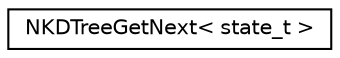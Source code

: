 digraph "Graphical Class Hierarchy"
{
 // INTERACTIVE_SVG=YES
  edge [fontname="Helvetica",fontsize="10",labelfontname="Helvetica",labelfontsize="10"];
  node [fontname="Helvetica",fontsize="10",shape=record];
  rankdir="LR";
  Node1 [label="NKDTreeGetNext\< state_t \>",height=0.2,width=0.4,color="black", fillcolor="white", style="filled",URL="$d1/d6e/class_n_k_d_tree_get_next.html"];
}
